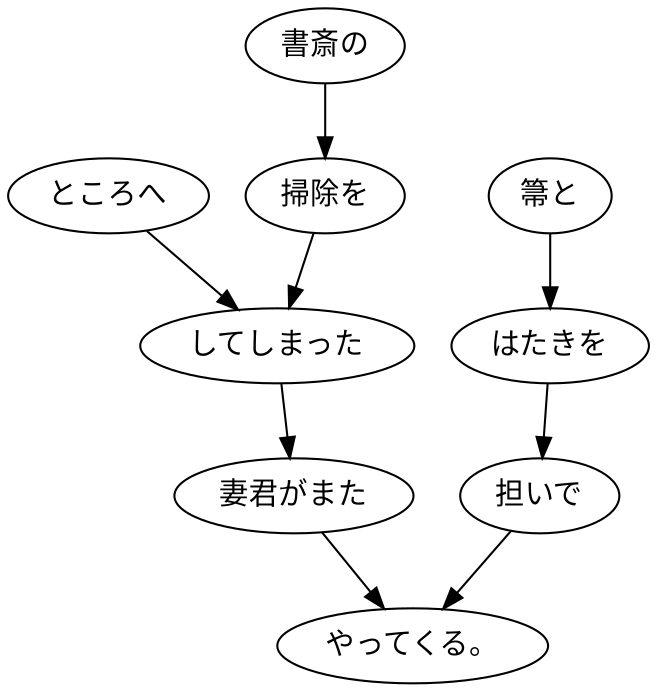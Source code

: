 digraph graph6484 {
	node0 [label="ところへ"];
	node1 [label="書斎の"];
	node2 [label="掃除を"];
	node3 [label="してしまった"];
	node4 [label="妻君がまた"];
	node5 [label="箒と"];
	node6 [label="はたきを"];
	node7 [label="担いで"];
	node8 [label="やってくる。"];
	node0 -> node3;
	node1 -> node2;
	node2 -> node3;
	node3 -> node4;
	node4 -> node8;
	node5 -> node6;
	node6 -> node7;
	node7 -> node8;
}
